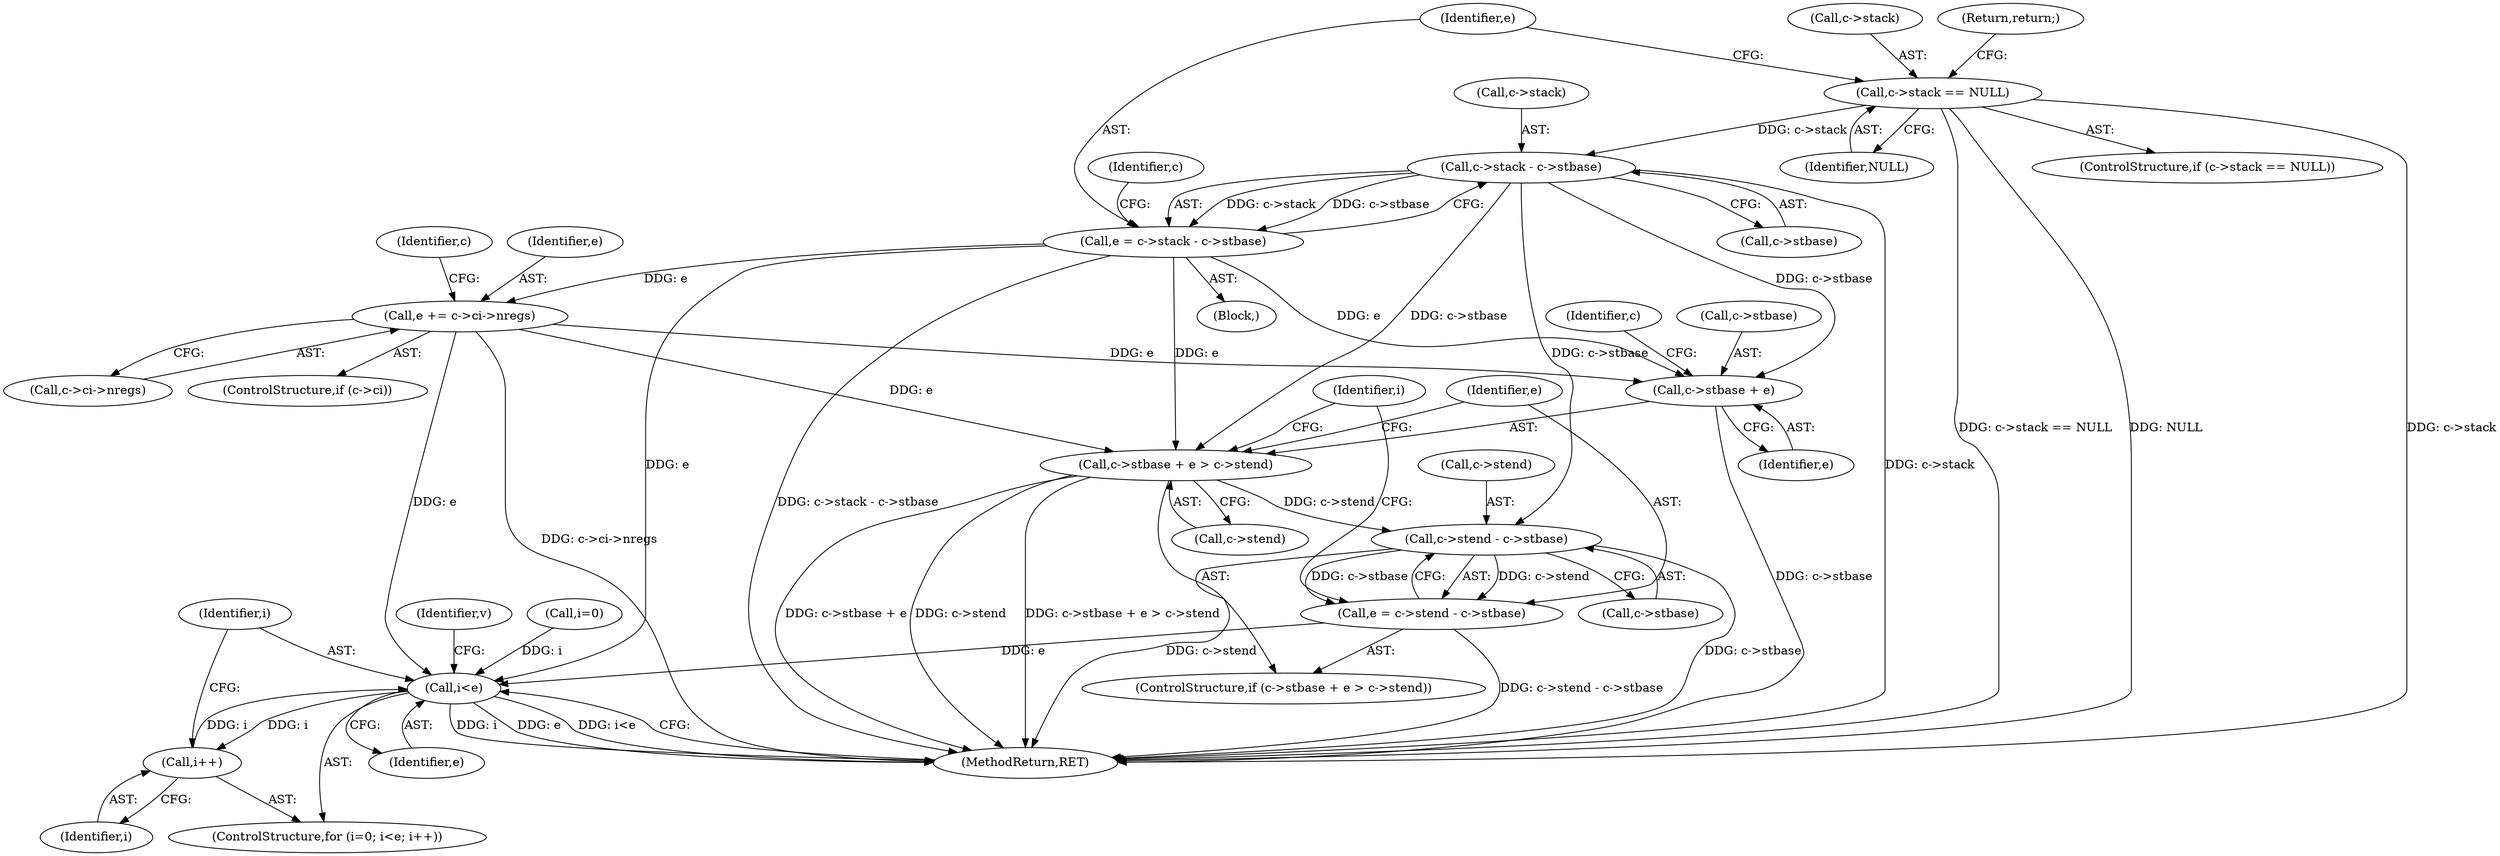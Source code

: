 digraph "0_mruby_5c114c91d4ff31859fcd84cf8bf349b737b90d99@pointer" {
"1000107" [label="(Call,c->stack == NULL)"];
"1000115" [label="(Call,c->stack - c->stbase)"];
"1000113" [label="(Call,e = c->stack - c->stbase)"];
"1000126" [label="(Call,e += c->ci->nregs)"];
"1000134" [label="(Call,c->stbase + e > c->stend)"];
"1000145" [label="(Call,c->stend - c->stbase)"];
"1000143" [label="(Call,e = c->stend - c->stbase)"];
"1000156" [label="(Call,i<e)"];
"1000159" [label="(Call,i++)"];
"1000135" [label="(Call,c->stbase + e)"];
"1000113" [label="(Call,e = c->stack - c->stbase)"];
"1000146" [label="(Call,c->stend)"];
"1000145" [label="(Call,c->stend - c->stbase)"];
"1000140" [label="(Call,c->stend)"];
"1000115" [label="(Call,c->stack - c->stbase)"];
"1000119" [label="(Call,c->stbase)"];
"1000137" [label="(Identifier,c)"];
"1000122" [label="(ControlStructure,if (c->ci))"];
"1000164" [label="(Identifier,v)"];
"1000144" [label="(Identifier,e)"];
"1000124" [label="(Identifier,c)"];
"1000136" [label="(Call,c->stbase)"];
"1000143" [label="(Call,e = c->stend - c->stbase)"];
"1000152" [label="(ControlStructure,for (i=0; i<e; i++))"];
"1000114" [label="(Identifier,e)"];
"1000126" [label="(Call,e += c->ci->nregs)"];
"1000134" [label="(Call,c->stbase + e > c->stend)"];
"1000116" [label="(Call,c->stack)"];
"1000127" [label="(Identifier,e)"];
"1000159" [label="(Call,i++)"];
"1000111" [label="(Identifier,NULL)"];
"1000108" [label="(Call,c->stack)"];
"1000135" [label="(Call,c->stbase + e)"];
"1000196" [label="(MethodReturn,RET)"];
"1000157" [label="(Identifier,i)"];
"1000128" [label="(Call,c->ci->nregs)"];
"1000158" [label="(Identifier,e)"];
"1000112" [label="(Return,return;)"];
"1000139" [label="(Identifier,e)"];
"1000106" [label="(ControlStructure,if (c->stack == NULL))"];
"1000153" [label="(Call,i=0)"];
"1000156" [label="(Call,i<e)"];
"1000149" [label="(Call,c->stbase)"];
"1000141" [label="(Identifier,c)"];
"1000107" [label="(Call,c->stack == NULL)"];
"1000133" [label="(ControlStructure,if (c->stbase + e > c->stend))"];
"1000154" [label="(Identifier,i)"];
"1000160" [label="(Identifier,i)"];
"1000103" [label="(Block,)"];
"1000107" -> "1000106"  [label="AST: "];
"1000107" -> "1000111"  [label="CFG: "];
"1000108" -> "1000107"  [label="AST: "];
"1000111" -> "1000107"  [label="AST: "];
"1000112" -> "1000107"  [label="CFG: "];
"1000114" -> "1000107"  [label="CFG: "];
"1000107" -> "1000196"  [label="DDG: c->stack"];
"1000107" -> "1000196"  [label="DDG: c->stack == NULL"];
"1000107" -> "1000196"  [label="DDG: NULL"];
"1000107" -> "1000115"  [label="DDG: c->stack"];
"1000115" -> "1000113"  [label="AST: "];
"1000115" -> "1000119"  [label="CFG: "];
"1000116" -> "1000115"  [label="AST: "];
"1000119" -> "1000115"  [label="AST: "];
"1000113" -> "1000115"  [label="CFG: "];
"1000115" -> "1000196"  [label="DDG: c->stack"];
"1000115" -> "1000113"  [label="DDG: c->stack"];
"1000115" -> "1000113"  [label="DDG: c->stbase"];
"1000115" -> "1000134"  [label="DDG: c->stbase"];
"1000115" -> "1000135"  [label="DDG: c->stbase"];
"1000115" -> "1000145"  [label="DDG: c->stbase"];
"1000113" -> "1000103"  [label="AST: "];
"1000114" -> "1000113"  [label="AST: "];
"1000124" -> "1000113"  [label="CFG: "];
"1000113" -> "1000196"  [label="DDG: c->stack - c->stbase"];
"1000113" -> "1000126"  [label="DDG: e"];
"1000113" -> "1000134"  [label="DDG: e"];
"1000113" -> "1000135"  [label="DDG: e"];
"1000113" -> "1000156"  [label="DDG: e"];
"1000126" -> "1000122"  [label="AST: "];
"1000126" -> "1000128"  [label="CFG: "];
"1000127" -> "1000126"  [label="AST: "];
"1000128" -> "1000126"  [label="AST: "];
"1000137" -> "1000126"  [label="CFG: "];
"1000126" -> "1000196"  [label="DDG: c->ci->nregs"];
"1000126" -> "1000134"  [label="DDG: e"];
"1000126" -> "1000135"  [label="DDG: e"];
"1000126" -> "1000156"  [label="DDG: e"];
"1000134" -> "1000133"  [label="AST: "];
"1000134" -> "1000140"  [label="CFG: "];
"1000135" -> "1000134"  [label="AST: "];
"1000140" -> "1000134"  [label="AST: "];
"1000144" -> "1000134"  [label="CFG: "];
"1000154" -> "1000134"  [label="CFG: "];
"1000134" -> "1000196"  [label="DDG: c->stend"];
"1000134" -> "1000196"  [label="DDG: c->stbase + e > c->stend"];
"1000134" -> "1000196"  [label="DDG: c->stbase + e"];
"1000134" -> "1000145"  [label="DDG: c->stend"];
"1000145" -> "1000143"  [label="AST: "];
"1000145" -> "1000149"  [label="CFG: "];
"1000146" -> "1000145"  [label="AST: "];
"1000149" -> "1000145"  [label="AST: "];
"1000143" -> "1000145"  [label="CFG: "];
"1000145" -> "1000196"  [label="DDG: c->stbase"];
"1000145" -> "1000196"  [label="DDG: c->stend"];
"1000145" -> "1000143"  [label="DDG: c->stend"];
"1000145" -> "1000143"  [label="DDG: c->stbase"];
"1000143" -> "1000133"  [label="AST: "];
"1000144" -> "1000143"  [label="AST: "];
"1000154" -> "1000143"  [label="CFG: "];
"1000143" -> "1000196"  [label="DDG: c->stend - c->stbase"];
"1000143" -> "1000156"  [label="DDG: e"];
"1000156" -> "1000152"  [label="AST: "];
"1000156" -> "1000158"  [label="CFG: "];
"1000157" -> "1000156"  [label="AST: "];
"1000158" -> "1000156"  [label="AST: "];
"1000164" -> "1000156"  [label="CFG: "];
"1000196" -> "1000156"  [label="CFG: "];
"1000156" -> "1000196"  [label="DDG: i"];
"1000156" -> "1000196"  [label="DDG: e"];
"1000156" -> "1000196"  [label="DDG: i<e"];
"1000159" -> "1000156"  [label="DDG: i"];
"1000153" -> "1000156"  [label="DDG: i"];
"1000156" -> "1000159"  [label="DDG: i"];
"1000159" -> "1000152"  [label="AST: "];
"1000159" -> "1000160"  [label="CFG: "];
"1000160" -> "1000159"  [label="AST: "];
"1000157" -> "1000159"  [label="CFG: "];
"1000135" -> "1000139"  [label="CFG: "];
"1000136" -> "1000135"  [label="AST: "];
"1000139" -> "1000135"  [label="AST: "];
"1000141" -> "1000135"  [label="CFG: "];
"1000135" -> "1000196"  [label="DDG: c->stbase"];
}
